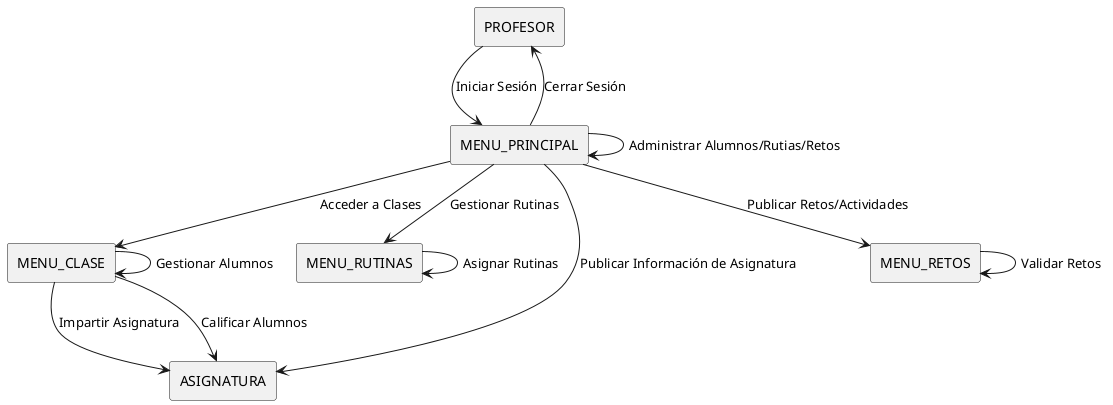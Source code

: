 @startuml
!define RECTANGLE(x) rectangle x

RECTANGLE(PROFESOR)
RECTANGLE(MENU_PRINCIPAL)
RECTANGLE(MENU_CLASE)
RECTANGLE(MENU_RUTINAS)
RECTANGLE(ASIGNATURA)
RECTANGLE(MENU_RETOS)

' Desde el Menú Principal 
PROFESOR --> MENU_PRINCIPAL : Iniciar Sesión
MENU_PRINCIPAL --> PROFESOR : Cerrar Sesión
MENU_PRINCIPAL --> ASIGNATURA : Publicar Información de Asignatura
MENU_PRINCIPAL --> MENU_RUTINAS : Gestionar Rutinas
MENU_PRINCIPAL --> MENU_RETOS : Publicar Retos/Actividades
MENU_PRINCIPAL --> MENU_CLASE : Acceder a Clases
MENU_PRINCIPAL --> MENU_PRINCIPAL : Administrar Alumnos/Rutias/Retos

' Desde el Menú Clase
MENU_CLASE --> ASIGNATURA : Impartir Asignatura
MENU_CLASE --> MENU_CLASE : Gestionar Alumnos
MENU_CLASE --> ASIGNATURA : Calificar Alumnos

' Desde el Menú Rutinas
MENU_RUTINAS --> MENU_RUTINAS : Asignar Rutinas

' Desde el Menú Retos
MENU_RETOS --> MENU_RETOS : Validar Retos
@enduml
